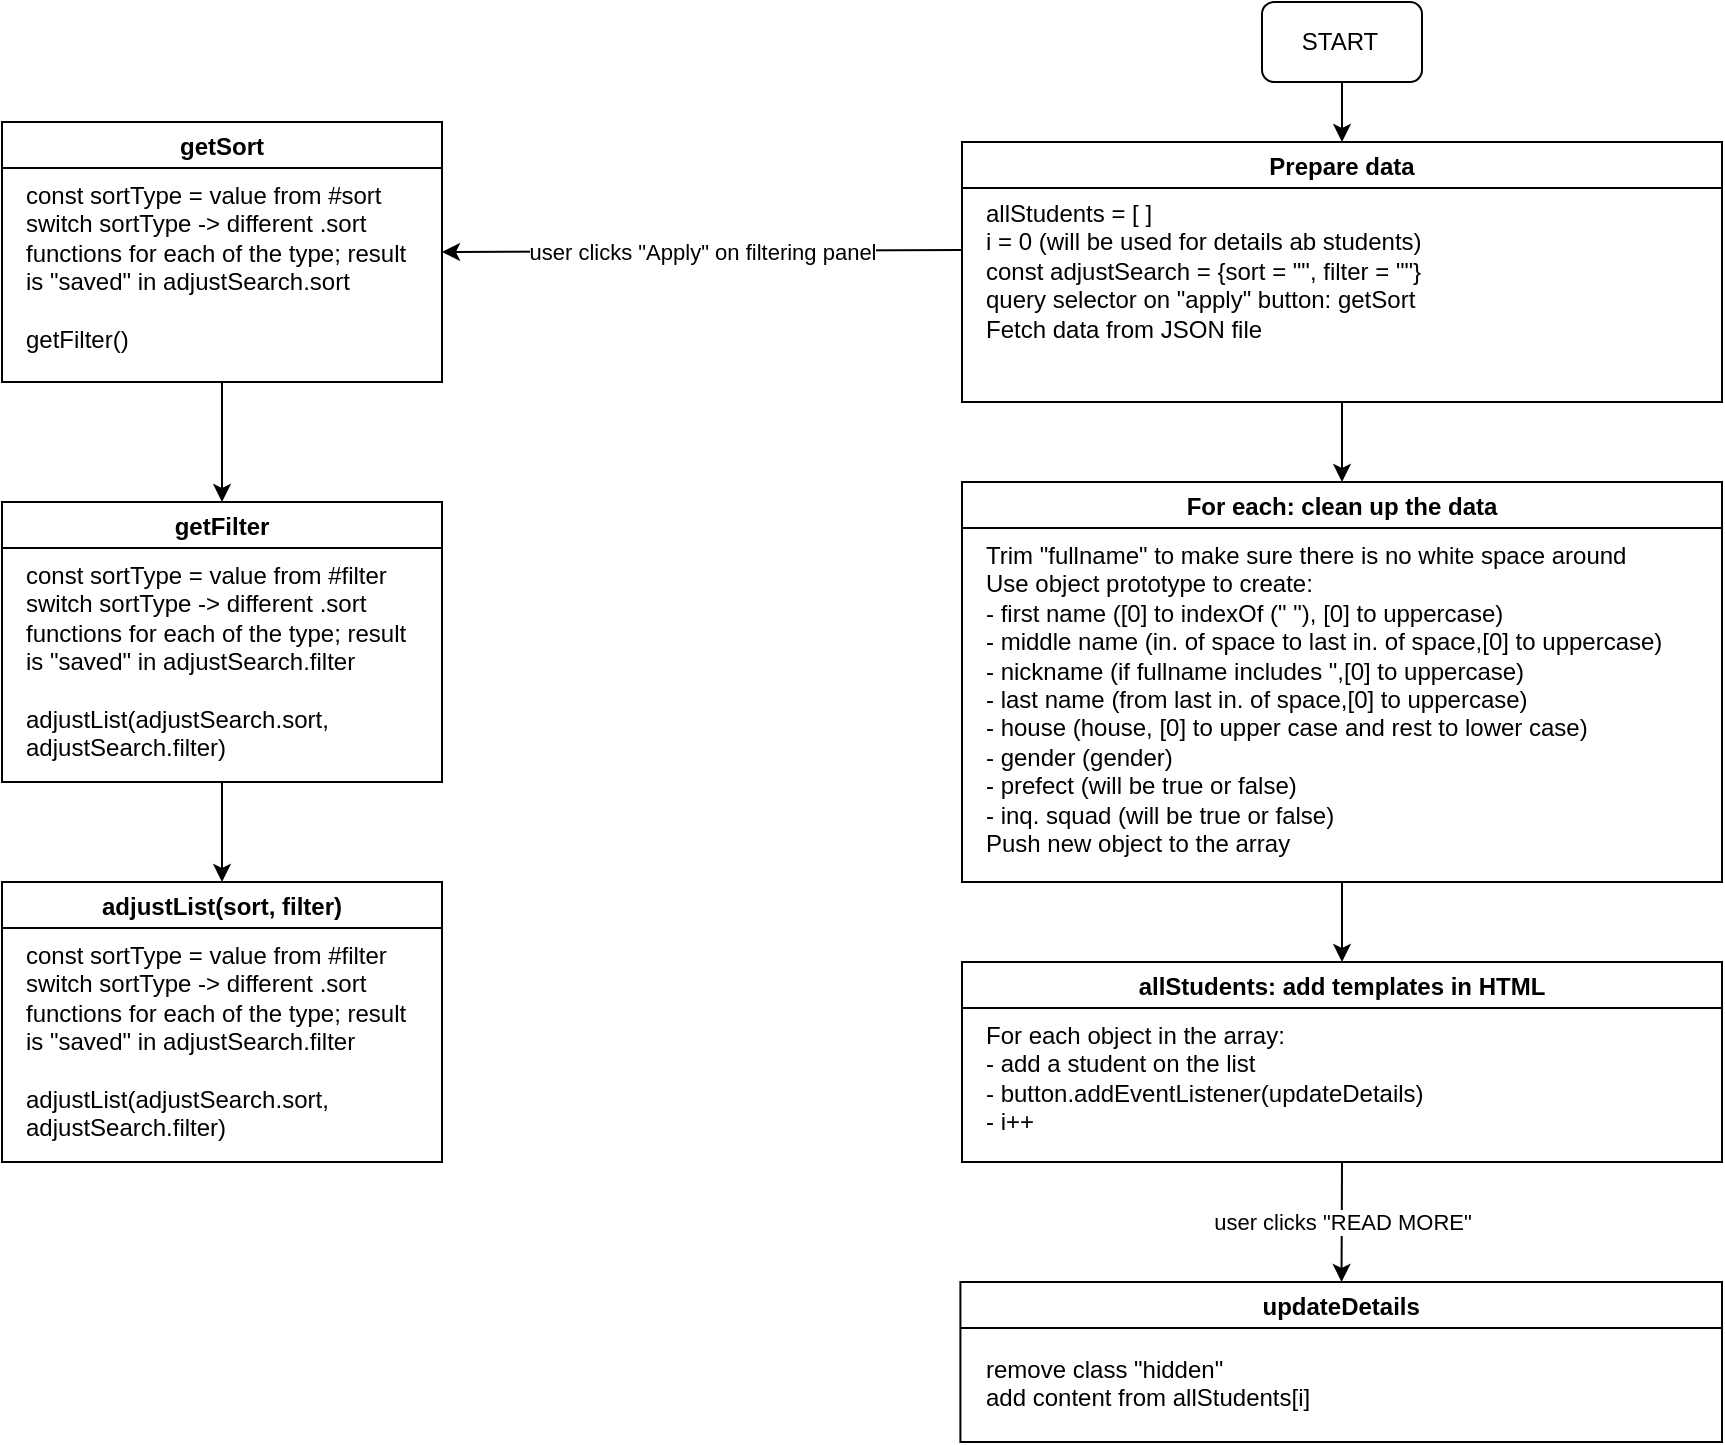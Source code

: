 <mxfile>
    <diagram id="p76yIHVkMcjjHIO2uy8P" name="Page-1">
        <mxGraphModel dx="925" dy="499" grid="1" gridSize="10" guides="1" tooltips="1" connect="1" arrows="1" fold="1" page="1" pageScale="1" pageWidth="1169" pageHeight="1654" math="0" shadow="0">
            <root>
                <mxCell id="0"/>
                <mxCell id="1" parent="0"/>
                <mxCell id="3" value="" style="rounded=1;whiteSpace=wrap;html=1;" vertex="1" parent="1">
                    <mxGeometry x="830" y="10" width="80" height="40" as="geometry"/>
                </mxCell>
                <mxCell id="4" value="START" style="text;html=1;strokeColor=none;fillColor=none;align=center;verticalAlign=middle;whiteSpace=wrap;rounded=0;" vertex="1" parent="1">
                    <mxGeometry x="839" y="15" width="60" height="30" as="geometry"/>
                </mxCell>
                <mxCell id="5" value="" style="endArrow=classic;html=1;exitX=0.5;exitY=1;exitDx=0;exitDy=0;" edge="1" parent="1" source="3" target="6">
                    <mxGeometry width="50" height="50" relative="1" as="geometry">
                        <mxPoint x="870" y="210" as="sourcePoint"/>
                        <mxPoint x="870" y="130" as="targetPoint"/>
                    </mxGeometry>
                </mxCell>
                <mxCell id="8" style="edgeStyle=none;html=1;" edge="1" parent="1" source="6" target="9">
                    <mxGeometry relative="1" as="geometry">
                        <mxPoint x="870" y="230" as="targetPoint"/>
                    </mxGeometry>
                </mxCell>
                <mxCell id="6" value="Prepare data" style="swimlane;" vertex="1" parent="1">
                    <mxGeometry x="680" y="80" width="380" height="130" as="geometry"/>
                </mxCell>
                <mxCell id="7" value="allStudents = [ ]&lt;br&gt;i = 0 (will be used for details ab students)&lt;br&gt;const adjustSearch = {sort = &quot;&quot;, filter = &quot;&quot;}&lt;br&gt;query selector on &quot;apply&quot; button: getSort&lt;br&gt;Fetch data from JSON file" style="text;html=1;strokeColor=none;fillColor=none;align=left;verticalAlign=top;whiteSpace=wrap;rounded=0;" vertex="1" parent="6">
                    <mxGeometry x="10" y="22" width="360" height="98" as="geometry"/>
                </mxCell>
                <mxCell id="12" style="edgeStyle=none;html=1;" edge="1" parent="1" source="9" target="13">
                    <mxGeometry relative="1" as="geometry">
                        <mxPoint x="870" y="450" as="targetPoint"/>
                    </mxGeometry>
                </mxCell>
                <mxCell id="9" value="For each: clean up the data" style="swimlane;" vertex="1" parent="1">
                    <mxGeometry x="680" y="250" width="380" height="200" as="geometry"/>
                </mxCell>
                <mxCell id="11" value="Trim &quot;fullname&quot; to make sure there is no white space around&lt;br&gt;Use object prototype to create:&lt;br&gt;- first name ([0] to indexOf (&quot; &quot;), [0] to uppercase)&lt;br&gt;- middle name (in. of space to last in. of space,[0] to uppercase)&lt;br&gt;- nickname (if fullname includes &quot;,[0] to uppercase)&lt;br&gt;- last name (from last in. of space,[0] to uppercase)&lt;br&gt;- house (house, [0] to upper case and rest to lower case)&lt;br&gt;- gender (gender)&lt;br&gt;- prefect (will be true or false)&lt;br&gt;- inq. squad (will be true or false)&lt;br&gt;Push new object to the array" style="text;html=1;strokeColor=none;fillColor=none;align=left;verticalAlign=top;whiteSpace=wrap;rounded=0;" vertex="1" parent="9">
                    <mxGeometry x="10" y="23" width="361" height="170" as="geometry"/>
                </mxCell>
                <mxCell id="13" value="allStudents: add templates in HTML" style="swimlane;" vertex="1" parent="1">
                    <mxGeometry x="680" y="490" width="380" height="100" as="geometry"/>
                </mxCell>
                <mxCell id="14" value="&lt;font face=&quot;helvetica&quot;&gt;For each object in the array:&lt;br&gt;- add a student on the list&lt;br&gt;- button.addEventListener(updateDetails)&lt;br&gt;- i++&lt;br&gt;&lt;/font&gt;" style="text;whiteSpace=wrap;html=1;" vertex="1" parent="13">
                    <mxGeometry x="10" y="23" width="360" height="67" as="geometry"/>
                </mxCell>
                <mxCell id="19" value="" style="endArrow=classic;html=1;exitX=0.5;exitY=1;exitDx=0;exitDy=0;" edge="1" parent="1" source="13" target="22">
                    <mxGeometry relative="1" as="geometry">
                        <mxPoint x="870" y="600" as="sourcePoint"/>
                        <mxPoint x="869.6" y="660" as="targetPoint"/>
                    </mxGeometry>
                </mxCell>
                <mxCell id="20" value="user clicks &quot;READ MORE&quot;" style="edgeLabel;resizable=0;html=1;align=center;verticalAlign=middle;" connectable="0" vertex="1" parent="19">
                    <mxGeometry relative="1" as="geometry"/>
                </mxCell>
                <mxCell id="22" value="updateDetails" style="swimlane;" vertex="1" parent="1">
                    <mxGeometry x="679.2" y="650" width="380.8" height="80" as="geometry"/>
                </mxCell>
                <mxCell id="23" value="remove class &quot;hidden&quot;&lt;br&gt;add content from allStudents[i]" style="text;html=1;strokeColor=none;fillColor=none;align=left;verticalAlign=top;whiteSpace=wrap;rounded=0;" vertex="1" parent="22">
                    <mxGeometry x="10.8" y="30" width="359.2" height="40" as="geometry"/>
                </mxCell>
                <mxCell id="28" value="" style="endArrow=classic;html=1;exitX=0;exitY=0.5;exitDx=0;exitDy=0;entryX=1;entryY=0.5;entryDx=0;entryDy=0;" edge="1" parent="1" target="30">
                    <mxGeometry relative="1" as="geometry">
                        <mxPoint x="680" y="134" as="sourcePoint"/>
                        <mxPoint x="430" y="132" as="targetPoint"/>
                    </mxGeometry>
                </mxCell>
                <mxCell id="29" value="user clicks &quot;Apply&quot; on filtering panel" style="edgeLabel;resizable=0;html=1;align=center;verticalAlign=middle;" connectable="0" vertex="1" parent="28">
                    <mxGeometry relative="1" as="geometry"/>
                </mxCell>
                <mxCell id="32" style="edgeStyle=none;html=1;entryX=0.5;entryY=0;entryDx=0;entryDy=0;" edge="1" parent="1" source="30" target="33">
                    <mxGeometry relative="1" as="geometry">
                        <mxPoint x="310" y="260" as="targetPoint"/>
                    </mxGeometry>
                </mxCell>
                <mxCell id="30" value="getSort" style="swimlane;" vertex="1" parent="1">
                    <mxGeometry x="200" y="70" width="220" height="130" as="geometry"/>
                </mxCell>
                <mxCell id="31" value="const sortType = value from #sort&lt;br&gt;switch sortType -&amp;gt; different .sort functions for each of the type; result is &quot;saved&quot; in adjustSearch.sort&lt;br&gt;&lt;br&gt;getFilter()" style="text;html=1;strokeColor=none;fillColor=none;align=left;verticalAlign=top;whiteSpace=wrap;rounded=0;" vertex="1" parent="30">
                    <mxGeometry x="10" y="23" width="200" height="97" as="geometry"/>
                </mxCell>
                <mxCell id="35" style="edgeStyle=none;html=1;entryX=0.5;entryY=0;entryDx=0;entryDy=0;" edge="1" parent="1" source="33" target="36">
                    <mxGeometry relative="1" as="geometry">
                        <mxPoint x="310" y="440" as="targetPoint"/>
                    </mxGeometry>
                </mxCell>
                <mxCell id="33" value="getFilter" style="swimlane;" vertex="1" parent="1">
                    <mxGeometry x="200" y="260" width="220" height="140" as="geometry"/>
                </mxCell>
                <mxCell id="34" value="const sortType = value from #filter&lt;br&gt;switch sortType -&amp;gt; different .sort functions for each of the type; result is &quot;saved&quot; in adjustSearch.filter&lt;br&gt;&lt;br&gt;adjustList(adjustSearch.sort, adjustSearch.filter)" style="text;html=1;strokeColor=none;fillColor=none;align=left;verticalAlign=top;whiteSpace=wrap;rounded=0;" vertex="1" parent="33">
                    <mxGeometry x="10" y="23" width="200" height="97" as="geometry"/>
                </mxCell>
                <mxCell id="36" value="adjustList(sort, filter)" style="swimlane;startSize=23;" vertex="1" parent="1">
                    <mxGeometry x="200" y="450" width="220" height="140" as="geometry"/>
                </mxCell>
                <mxCell id="37" value="const sortType = value from #filter&lt;br&gt;switch sortType -&amp;gt; different .sort functions for each of the type; result is &quot;saved&quot; in adjustSearch.filter&lt;br&gt;&lt;br&gt;adjustList(adjustSearch.sort, adjustSearch.filter)" style="text;html=1;strokeColor=none;fillColor=none;align=left;verticalAlign=top;whiteSpace=wrap;rounded=0;" vertex="1" parent="36">
                    <mxGeometry x="10" y="23" width="200" height="97" as="geometry"/>
                </mxCell>
            </root>
        </mxGraphModel>
    </diagram>
</mxfile>